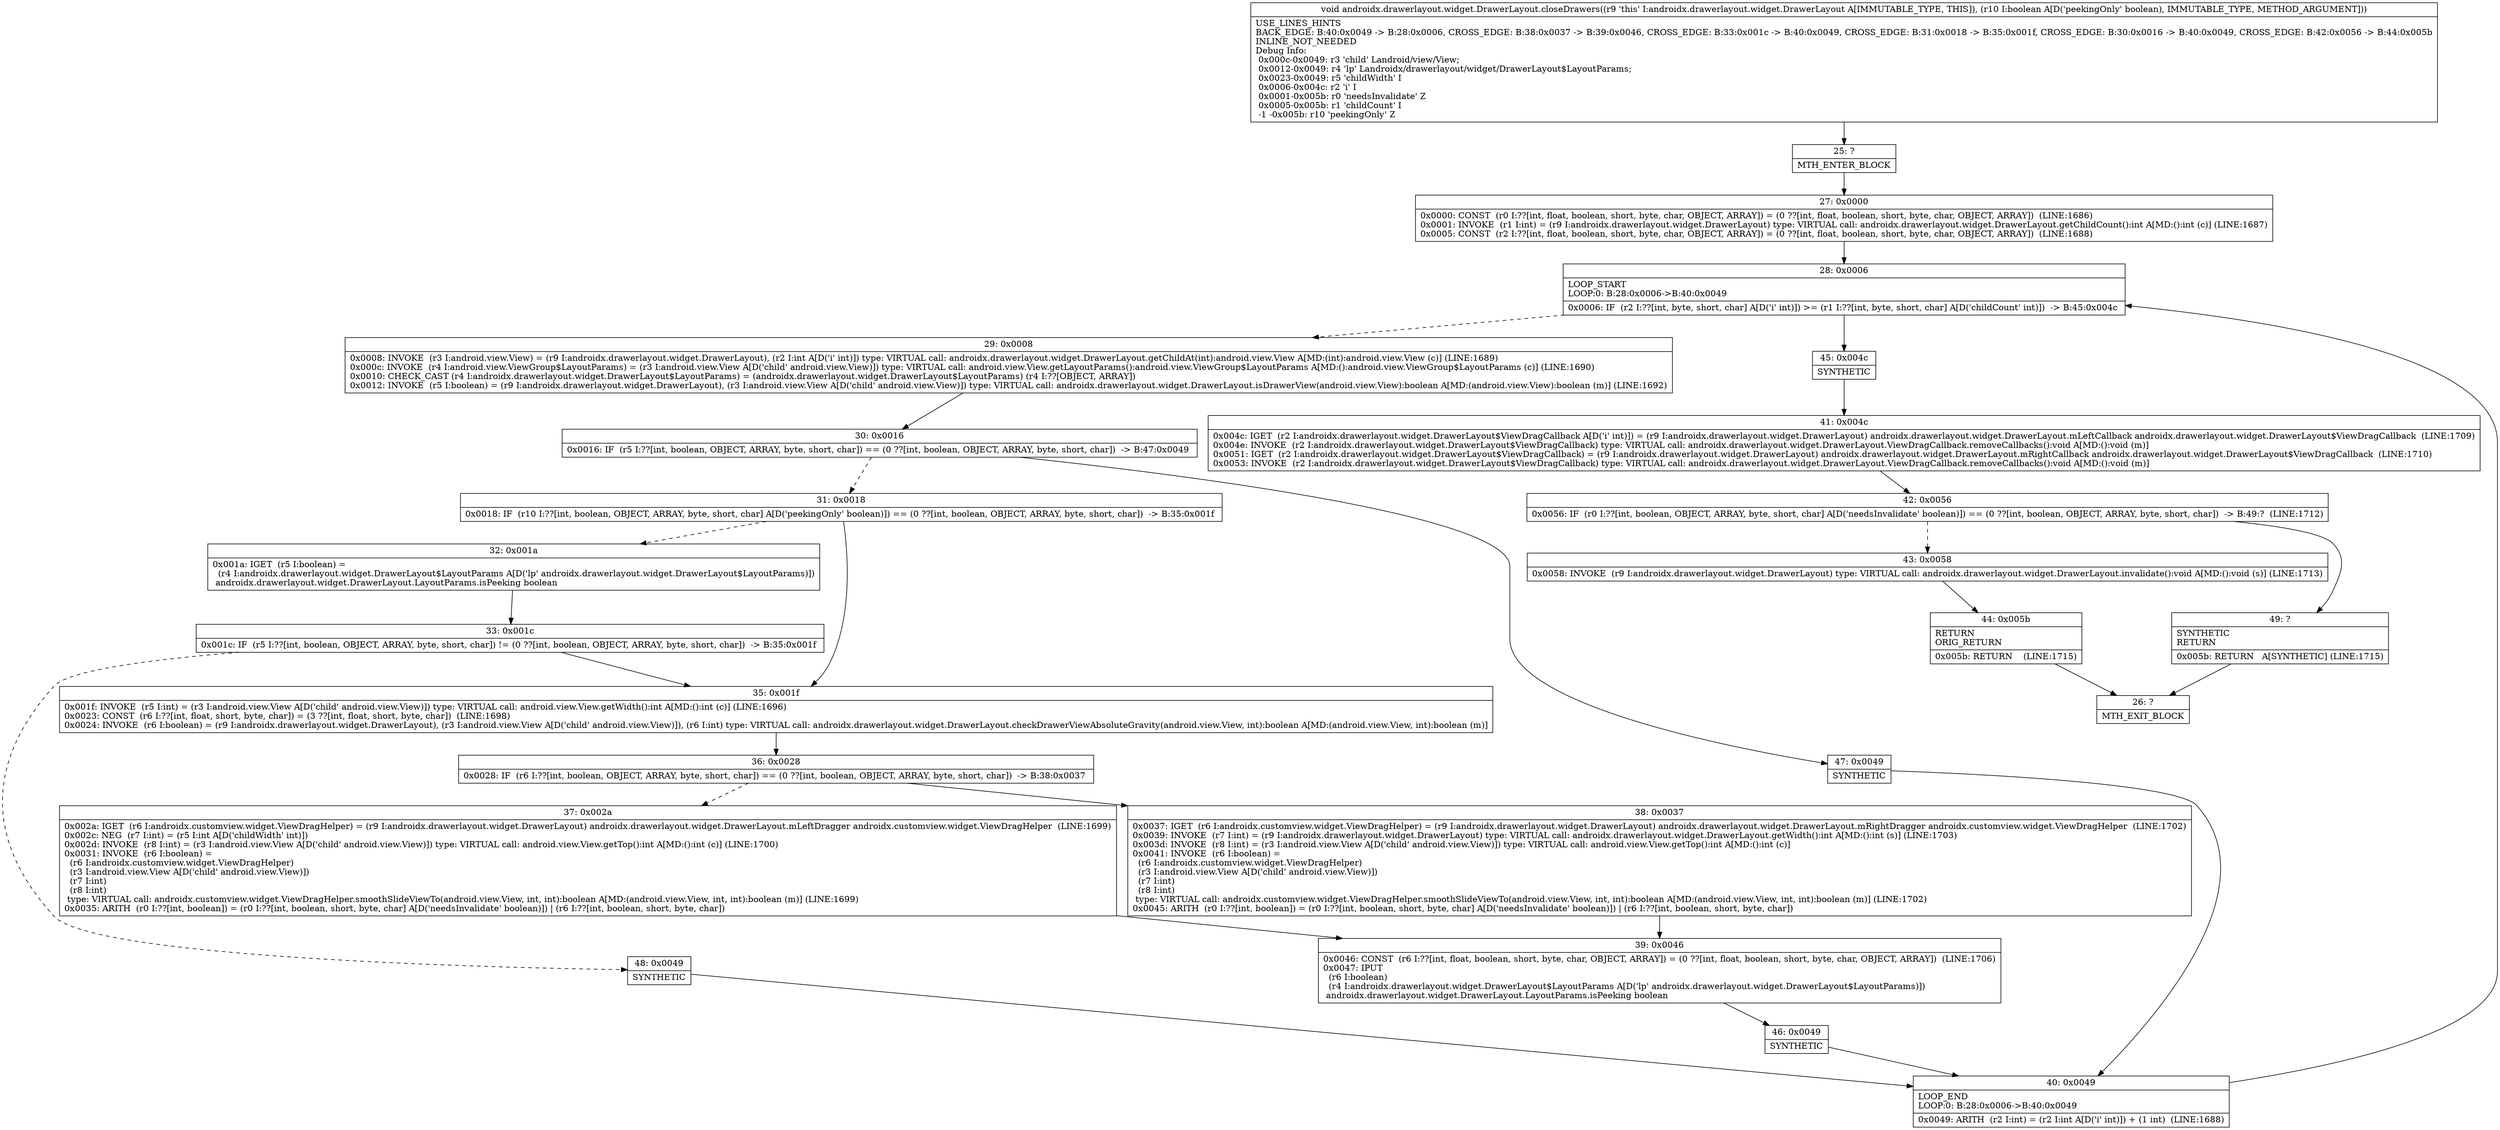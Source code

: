 digraph "CFG forandroidx.drawerlayout.widget.DrawerLayout.closeDrawers(Z)V" {
Node_25 [shape=record,label="{25\:\ ?|MTH_ENTER_BLOCK\l}"];
Node_27 [shape=record,label="{27\:\ 0x0000|0x0000: CONST  (r0 I:??[int, float, boolean, short, byte, char, OBJECT, ARRAY]) = (0 ??[int, float, boolean, short, byte, char, OBJECT, ARRAY])  (LINE:1686)\l0x0001: INVOKE  (r1 I:int) = (r9 I:androidx.drawerlayout.widget.DrawerLayout) type: VIRTUAL call: androidx.drawerlayout.widget.DrawerLayout.getChildCount():int A[MD:():int (c)] (LINE:1687)\l0x0005: CONST  (r2 I:??[int, float, boolean, short, byte, char, OBJECT, ARRAY]) = (0 ??[int, float, boolean, short, byte, char, OBJECT, ARRAY])  (LINE:1688)\l}"];
Node_28 [shape=record,label="{28\:\ 0x0006|LOOP_START\lLOOP:0: B:28:0x0006\-\>B:40:0x0049\l|0x0006: IF  (r2 I:??[int, byte, short, char] A[D('i' int)]) \>= (r1 I:??[int, byte, short, char] A[D('childCount' int)])  \-\> B:45:0x004c \l}"];
Node_29 [shape=record,label="{29\:\ 0x0008|0x0008: INVOKE  (r3 I:android.view.View) = (r9 I:androidx.drawerlayout.widget.DrawerLayout), (r2 I:int A[D('i' int)]) type: VIRTUAL call: androidx.drawerlayout.widget.DrawerLayout.getChildAt(int):android.view.View A[MD:(int):android.view.View (c)] (LINE:1689)\l0x000c: INVOKE  (r4 I:android.view.ViewGroup$LayoutParams) = (r3 I:android.view.View A[D('child' android.view.View)]) type: VIRTUAL call: android.view.View.getLayoutParams():android.view.ViewGroup$LayoutParams A[MD:():android.view.ViewGroup$LayoutParams (c)] (LINE:1690)\l0x0010: CHECK_CAST (r4 I:androidx.drawerlayout.widget.DrawerLayout$LayoutParams) = (androidx.drawerlayout.widget.DrawerLayout$LayoutParams) (r4 I:??[OBJECT, ARRAY]) \l0x0012: INVOKE  (r5 I:boolean) = (r9 I:androidx.drawerlayout.widget.DrawerLayout), (r3 I:android.view.View A[D('child' android.view.View)]) type: VIRTUAL call: androidx.drawerlayout.widget.DrawerLayout.isDrawerView(android.view.View):boolean A[MD:(android.view.View):boolean (m)] (LINE:1692)\l}"];
Node_30 [shape=record,label="{30\:\ 0x0016|0x0016: IF  (r5 I:??[int, boolean, OBJECT, ARRAY, byte, short, char]) == (0 ??[int, boolean, OBJECT, ARRAY, byte, short, char])  \-\> B:47:0x0049 \l}"];
Node_31 [shape=record,label="{31\:\ 0x0018|0x0018: IF  (r10 I:??[int, boolean, OBJECT, ARRAY, byte, short, char] A[D('peekingOnly' boolean)]) == (0 ??[int, boolean, OBJECT, ARRAY, byte, short, char])  \-\> B:35:0x001f \l}"];
Node_32 [shape=record,label="{32\:\ 0x001a|0x001a: IGET  (r5 I:boolean) = \l  (r4 I:androidx.drawerlayout.widget.DrawerLayout$LayoutParams A[D('lp' androidx.drawerlayout.widget.DrawerLayout$LayoutParams)])\l androidx.drawerlayout.widget.DrawerLayout.LayoutParams.isPeeking boolean \l}"];
Node_33 [shape=record,label="{33\:\ 0x001c|0x001c: IF  (r5 I:??[int, boolean, OBJECT, ARRAY, byte, short, char]) != (0 ??[int, boolean, OBJECT, ARRAY, byte, short, char])  \-\> B:35:0x001f \l}"];
Node_48 [shape=record,label="{48\:\ 0x0049|SYNTHETIC\l}"];
Node_40 [shape=record,label="{40\:\ 0x0049|LOOP_END\lLOOP:0: B:28:0x0006\-\>B:40:0x0049\l|0x0049: ARITH  (r2 I:int) = (r2 I:int A[D('i' int)]) + (1 int)  (LINE:1688)\l}"];
Node_35 [shape=record,label="{35\:\ 0x001f|0x001f: INVOKE  (r5 I:int) = (r3 I:android.view.View A[D('child' android.view.View)]) type: VIRTUAL call: android.view.View.getWidth():int A[MD:():int (c)] (LINE:1696)\l0x0023: CONST  (r6 I:??[int, float, short, byte, char]) = (3 ??[int, float, short, byte, char])  (LINE:1698)\l0x0024: INVOKE  (r6 I:boolean) = (r9 I:androidx.drawerlayout.widget.DrawerLayout), (r3 I:android.view.View A[D('child' android.view.View)]), (r6 I:int) type: VIRTUAL call: androidx.drawerlayout.widget.DrawerLayout.checkDrawerViewAbsoluteGravity(android.view.View, int):boolean A[MD:(android.view.View, int):boolean (m)]\l}"];
Node_36 [shape=record,label="{36\:\ 0x0028|0x0028: IF  (r6 I:??[int, boolean, OBJECT, ARRAY, byte, short, char]) == (0 ??[int, boolean, OBJECT, ARRAY, byte, short, char])  \-\> B:38:0x0037 \l}"];
Node_37 [shape=record,label="{37\:\ 0x002a|0x002a: IGET  (r6 I:androidx.customview.widget.ViewDragHelper) = (r9 I:androidx.drawerlayout.widget.DrawerLayout) androidx.drawerlayout.widget.DrawerLayout.mLeftDragger androidx.customview.widget.ViewDragHelper  (LINE:1699)\l0x002c: NEG  (r7 I:int) = (r5 I:int A[D('childWidth' int)]) \l0x002d: INVOKE  (r8 I:int) = (r3 I:android.view.View A[D('child' android.view.View)]) type: VIRTUAL call: android.view.View.getTop():int A[MD:():int (c)] (LINE:1700)\l0x0031: INVOKE  (r6 I:boolean) = \l  (r6 I:androidx.customview.widget.ViewDragHelper)\l  (r3 I:android.view.View A[D('child' android.view.View)])\l  (r7 I:int)\l  (r8 I:int)\l type: VIRTUAL call: androidx.customview.widget.ViewDragHelper.smoothSlideViewTo(android.view.View, int, int):boolean A[MD:(android.view.View, int, int):boolean (m)] (LINE:1699)\l0x0035: ARITH  (r0 I:??[int, boolean]) = (r0 I:??[int, boolean, short, byte, char] A[D('needsInvalidate' boolean)]) \| (r6 I:??[int, boolean, short, byte, char]) \l}"];
Node_39 [shape=record,label="{39\:\ 0x0046|0x0046: CONST  (r6 I:??[int, float, boolean, short, byte, char, OBJECT, ARRAY]) = (0 ??[int, float, boolean, short, byte, char, OBJECT, ARRAY])  (LINE:1706)\l0x0047: IPUT  \l  (r6 I:boolean)\l  (r4 I:androidx.drawerlayout.widget.DrawerLayout$LayoutParams A[D('lp' androidx.drawerlayout.widget.DrawerLayout$LayoutParams)])\l androidx.drawerlayout.widget.DrawerLayout.LayoutParams.isPeeking boolean \l}"];
Node_46 [shape=record,label="{46\:\ 0x0049|SYNTHETIC\l}"];
Node_38 [shape=record,label="{38\:\ 0x0037|0x0037: IGET  (r6 I:androidx.customview.widget.ViewDragHelper) = (r9 I:androidx.drawerlayout.widget.DrawerLayout) androidx.drawerlayout.widget.DrawerLayout.mRightDragger androidx.customview.widget.ViewDragHelper  (LINE:1702)\l0x0039: INVOKE  (r7 I:int) = (r9 I:androidx.drawerlayout.widget.DrawerLayout) type: VIRTUAL call: androidx.drawerlayout.widget.DrawerLayout.getWidth():int A[MD:():int (s)] (LINE:1703)\l0x003d: INVOKE  (r8 I:int) = (r3 I:android.view.View A[D('child' android.view.View)]) type: VIRTUAL call: android.view.View.getTop():int A[MD:():int (c)]\l0x0041: INVOKE  (r6 I:boolean) = \l  (r6 I:androidx.customview.widget.ViewDragHelper)\l  (r3 I:android.view.View A[D('child' android.view.View)])\l  (r7 I:int)\l  (r8 I:int)\l type: VIRTUAL call: androidx.customview.widget.ViewDragHelper.smoothSlideViewTo(android.view.View, int, int):boolean A[MD:(android.view.View, int, int):boolean (m)] (LINE:1702)\l0x0045: ARITH  (r0 I:??[int, boolean]) = (r0 I:??[int, boolean, short, byte, char] A[D('needsInvalidate' boolean)]) \| (r6 I:??[int, boolean, short, byte, char]) \l}"];
Node_47 [shape=record,label="{47\:\ 0x0049|SYNTHETIC\l}"];
Node_45 [shape=record,label="{45\:\ 0x004c|SYNTHETIC\l}"];
Node_41 [shape=record,label="{41\:\ 0x004c|0x004c: IGET  (r2 I:androidx.drawerlayout.widget.DrawerLayout$ViewDragCallback A[D('i' int)]) = (r9 I:androidx.drawerlayout.widget.DrawerLayout) androidx.drawerlayout.widget.DrawerLayout.mLeftCallback androidx.drawerlayout.widget.DrawerLayout$ViewDragCallback  (LINE:1709)\l0x004e: INVOKE  (r2 I:androidx.drawerlayout.widget.DrawerLayout$ViewDragCallback) type: VIRTUAL call: androidx.drawerlayout.widget.DrawerLayout.ViewDragCallback.removeCallbacks():void A[MD:():void (m)]\l0x0051: IGET  (r2 I:androidx.drawerlayout.widget.DrawerLayout$ViewDragCallback) = (r9 I:androidx.drawerlayout.widget.DrawerLayout) androidx.drawerlayout.widget.DrawerLayout.mRightCallback androidx.drawerlayout.widget.DrawerLayout$ViewDragCallback  (LINE:1710)\l0x0053: INVOKE  (r2 I:androidx.drawerlayout.widget.DrawerLayout$ViewDragCallback) type: VIRTUAL call: androidx.drawerlayout.widget.DrawerLayout.ViewDragCallback.removeCallbacks():void A[MD:():void (m)]\l}"];
Node_42 [shape=record,label="{42\:\ 0x0056|0x0056: IF  (r0 I:??[int, boolean, OBJECT, ARRAY, byte, short, char] A[D('needsInvalidate' boolean)]) == (0 ??[int, boolean, OBJECT, ARRAY, byte, short, char])  \-\> B:49:?  (LINE:1712)\l}"];
Node_43 [shape=record,label="{43\:\ 0x0058|0x0058: INVOKE  (r9 I:androidx.drawerlayout.widget.DrawerLayout) type: VIRTUAL call: androidx.drawerlayout.widget.DrawerLayout.invalidate():void A[MD:():void (s)] (LINE:1713)\l}"];
Node_44 [shape=record,label="{44\:\ 0x005b|RETURN\lORIG_RETURN\l|0x005b: RETURN    (LINE:1715)\l}"];
Node_26 [shape=record,label="{26\:\ ?|MTH_EXIT_BLOCK\l}"];
Node_49 [shape=record,label="{49\:\ ?|SYNTHETIC\lRETURN\l|0x005b: RETURN   A[SYNTHETIC] (LINE:1715)\l}"];
MethodNode[shape=record,label="{void androidx.drawerlayout.widget.DrawerLayout.closeDrawers((r9 'this' I:androidx.drawerlayout.widget.DrawerLayout A[IMMUTABLE_TYPE, THIS]), (r10 I:boolean A[D('peekingOnly' boolean), IMMUTABLE_TYPE, METHOD_ARGUMENT]))  | USE_LINES_HINTS\lBACK_EDGE: B:40:0x0049 \-\> B:28:0x0006, CROSS_EDGE: B:38:0x0037 \-\> B:39:0x0046, CROSS_EDGE: B:33:0x001c \-\> B:40:0x0049, CROSS_EDGE: B:31:0x0018 \-\> B:35:0x001f, CROSS_EDGE: B:30:0x0016 \-\> B:40:0x0049, CROSS_EDGE: B:42:0x0056 \-\> B:44:0x005b\lINLINE_NOT_NEEDED\lDebug Info:\l  0x000c\-0x0049: r3 'child' Landroid\/view\/View;\l  0x0012\-0x0049: r4 'lp' Landroidx\/drawerlayout\/widget\/DrawerLayout$LayoutParams;\l  0x0023\-0x0049: r5 'childWidth' I\l  0x0006\-0x004c: r2 'i' I\l  0x0001\-0x005b: r0 'needsInvalidate' Z\l  0x0005\-0x005b: r1 'childCount' I\l  \-1 \-0x005b: r10 'peekingOnly' Z\l}"];
MethodNode -> Node_25;Node_25 -> Node_27;
Node_27 -> Node_28;
Node_28 -> Node_29[style=dashed];
Node_28 -> Node_45;
Node_29 -> Node_30;
Node_30 -> Node_31[style=dashed];
Node_30 -> Node_47;
Node_31 -> Node_32[style=dashed];
Node_31 -> Node_35;
Node_32 -> Node_33;
Node_33 -> Node_35;
Node_33 -> Node_48[style=dashed];
Node_48 -> Node_40;
Node_40 -> Node_28;
Node_35 -> Node_36;
Node_36 -> Node_37[style=dashed];
Node_36 -> Node_38;
Node_37 -> Node_39;
Node_39 -> Node_46;
Node_46 -> Node_40;
Node_38 -> Node_39;
Node_47 -> Node_40;
Node_45 -> Node_41;
Node_41 -> Node_42;
Node_42 -> Node_43[style=dashed];
Node_42 -> Node_49;
Node_43 -> Node_44;
Node_44 -> Node_26;
Node_49 -> Node_26;
}

